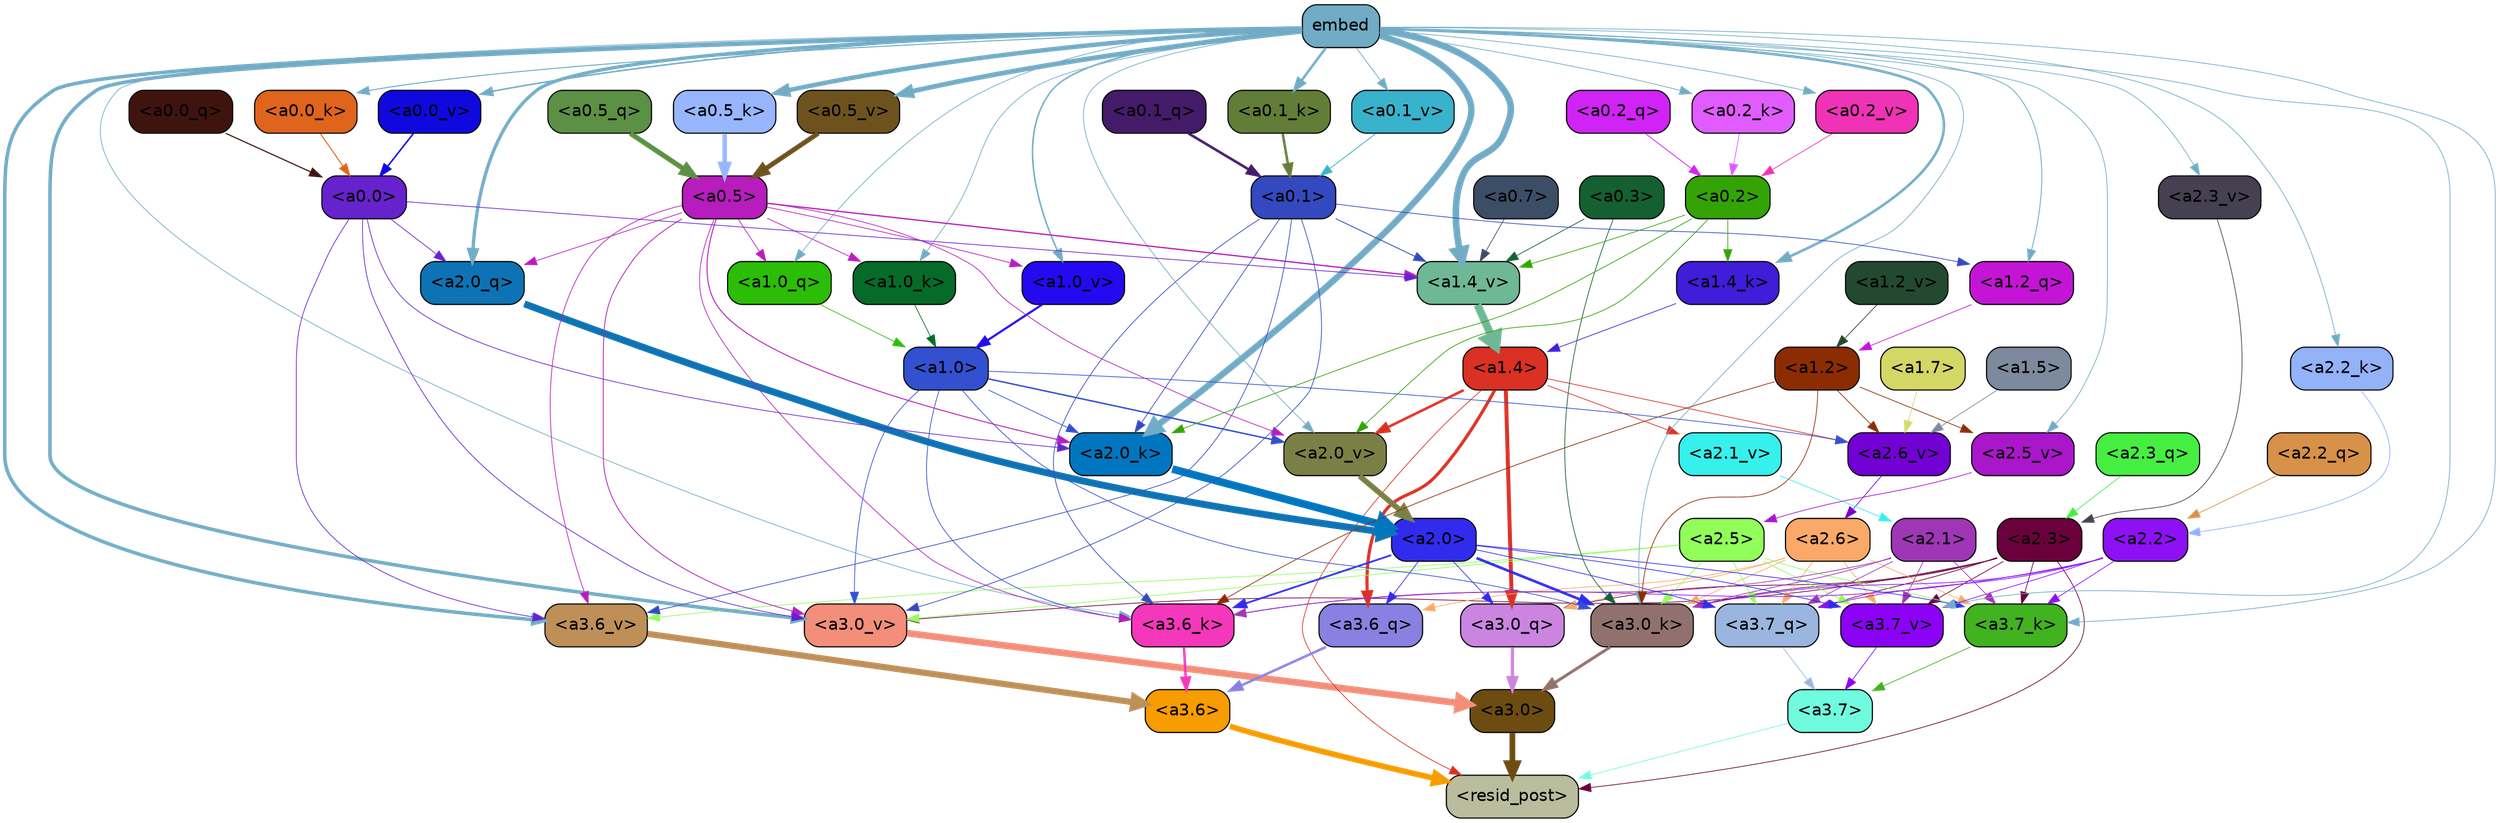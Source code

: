 strict digraph "" {
	graph [bgcolor=transparent,
		layout=dot,
		overlap=false,
		splines=true
	];
	"<a3.7>"	[color=black,
		fillcolor="#70fbde",
		fontname=Helvetica,
		shape=box,
		style="filled, rounded"];
	"<resid_post>"	[color=black,
		fillcolor="#b9bd9e",
		fontname=Helvetica,
		shape=box,
		style="filled, rounded"];
	"<a3.7>" -> "<resid_post>"	[color="#70fbde",
		penwidth=0.6];
	"<a3.6>"	[color=black,
		fillcolor="#f79c01",
		fontname=Helvetica,
		shape=box,
		style="filled, rounded"];
	"<a3.6>" -> "<resid_post>"	[color="#f79c01",
		penwidth=4.751612067222595];
	"<a3.0>"	[color=black,
		fillcolor="#6d4c12",
		fontname=Helvetica,
		shape=box,
		style="filled, rounded"];
	"<a3.0>" -> "<resid_post>"	[color="#6d4c12",
		penwidth=4.884142994880676];
	"<a2.3>"	[color=black,
		fillcolor="#6a013d",
		fontname=Helvetica,
		shape=box,
		style="filled, rounded"];
	"<a2.3>" -> "<resid_post>"	[color="#6a013d",
		penwidth=0.6];
	"<a3.7_q>"	[color=black,
		fillcolor="#9ab6df",
		fontname=Helvetica,
		shape=box,
		style="filled, rounded"];
	"<a2.3>" -> "<a3.7_q>"	[color="#6a013d",
		penwidth=0.6];
	"<a3.0_q>"	[color=black,
		fillcolor="#cb85e0",
		fontname=Helvetica,
		shape=box,
		style="filled, rounded"];
	"<a2.3>" -> "<a3.0_q>"	[color="#6a013d",
		penwidth=0.6];
	"<a3.7_k>"	[color=black,
		fillcolor="#41b220",
		fontname=Helvetica,
		shape=box,
		style="filled, rounded"];
	"<a2.3>" -> "<a3.7_k>"	[color="#6a013d",
		penwidth=0.6];
	"<a3.0_k>"	[color=black,
		fillcolor="#91716d",
		fontname=Helvetica,
		shape=box,
		style="filled, rounded"];
	"<a2.3>" -> "<a3.0_k>"	[color="#6a013d",
		penwidth=0.6];
	"<a3.7_v>"	[color=black,
		fillcolor="#8b02f6",
		fontname=Helvetica,
		shape=box,
		style="filled, rounded"];
	"<a2.3>" -> "<a3.7_v>"	[color="#6a013d",
		penwidth=0.6];
	"<a3.0_v>"	[color=black,
		fillcolor="#f28e7a",
		fontname=Helvetica,
		shape=box,
		style="filled, rounded"];
	"<a2.3>" -> "<a3.0_v>"	[color="#6a013d",
		penwidth=0.6];
	"<a1.4>"	[color=black,
		fillcolor="#db3024",
		fontname=Helvetica,
		shape=box,
		style="filled, rounded"];
	"<a1.4>" -> "<resid_post>"	[color="#db3024",
		penwidth=0.6];
	"<a3.6_q>"	[color=black,
		fillcolor="#8881e2",
		fontname=Helvetica,
		shape=box,
		style="filled, rounded"];
	"<a1.4>" -> "<a3.6_q>"	[color="#db3024",
		penwidth=2.6469622254371643];
	"<a1.4>" -> "<a3.0_q>"	[color="#db3024",
		penwidth=3.3040847778320312];
	"<a2.6_v>"	[color=black,
		fillcolor="#7201d4",
		fontname=Helvetica,
		shape=box,
		style="filled, rounded"];
	"<a1.4>" -> "<a2.6_v>"	[color="#db3024",
		penwidth=0.6];
	"<a2.1_v>"	[color=black,
		fillcolor="#35f0eb",
		fontname=Helvetica,
		shape=box,
		style="filled, rounded"];
	"<a1.4>" -> "<a2.1_v>"	[color="#db3024",
		penwidth=0.6];
	"<a2.0_v>"	[color=black,
		fillcolor="#7a8045",
		fontname=Helvetica,
		shape=box,
		style="filled, rounded"];
	"<a1.4>" -> "<a2.0_v>"	[color="#db3024",
		penwidth=2.1286070346832275];
	"<a3.7_q>" -> "<a3.7>"	[color="#9ab6df",
		penwidth=0.6];
	"<a3.6_q>" -> "<a3.6>"	[color="#8881e2",
		penwidth=2.091020345687866];
	"<a3.0_q>" -> "<a3.0>"	[color="#cb85e0",
		penwidth=2.7421876192092896];
	"<a3.7_k>" -> "<a3.7>"	[color="#41b220",
		penwidth=0.6];
	"<a3.6_k>"	[color=black,
		fillcolor="#f537bc",
		fontname=Helvetica,
		shape=box,
		style="filled, rounded"];
	"<a3.6_k>" -> "<a3.6>"	[color="#f537bc",
		penwidth=2.048597991466522];
	"<a3.0_k>" -> "<a3.0>"	[color="#91716d",
		penwidth=2.476402521133423];
	"<a3.7_v>" -> "<a3.7>"	[color="#8b02f6",
		penwidth=0.6];
	"<a3.6_v>"	[color=black,
		fillcolor="#be9058",
		fontname=Helvetica,
		shape=box,
		style="filled, rounded"];
	"<a3.6_v>" -> "<a3.6>"	[color="#be9058",
		penwidth=5.2550448179244995];
	"<a3.0_v>" -> "<a3.0>"	[color="#f28e7a",
		penwidth=5.652270674705505];
	"<a2.6>"	[color=black,
		fillcolor="#faa968",
		fontname=Helvetica,
		shape=box,
		style="filled, rounded"];
	"<a2.6>" -> "<a3.7_q>"	[color="#faa968",
		penwidth=0.6];
	"<a2.6>" -> "<a3.6_q>"	[color="#faa968",
		penwidth=0.6];
	"<a2.6>" -> "<a3.0_q>"	[color="#faa968",
		penwidth=0.6];
	"<a2.6>" -> "<a3.7_k>"	[color="#faa968",
		penwidth=0.6];
	"<a2.6>" -> "<a3.0_k>"	[color="#faa968",
		penwidth=0.6];
	"<a2.6>" -> "<a3.7_v>"	[color="#faa968",
		penwidth=0.6];
	"<a2.5>"	[color=black,
		fillcolor="#91fe5a",
		fontname=Helvetica,
		shape=box,
		style="filled, rounded"];
	"<a2.5>" -> "<a3.7_q>"	[color="#91fe5a",
		penwidth=0.6];
	"<a2.5>" -> "<a3.7_k>"	[color="#91fe5a",
		penwidth=0.6];
	"<a2.5>" -> "<a3.0_k>"	[color="#91fe5a",
		penwidth=0.6];
	"<a2.5>" -> "<a3.7_v>"	[color="#91fe5a",
		penwidth=0.6];
	"<a2.5>" -> "<a3.6_v>"	[color="#91fe5a",
		penwidth=0.6];
	"<a2.5>" -> "<a3.0_v>"	[color="#91fe5a",
		penwidth=0.6];
	"<a2.2>"	[color=black,
		fillcolor="#8d11f4",
		fontname=Helvetica,
		shape=box,
		style="filled, rounded"];
	"<a2.2>" -> "<a3.7_q>"	[color="#8d11f4",
		penwidth=0.6];
	"<a2.2>" -> "<a3.7_k>"	[color="#8d11f4",
		penwidth=0.6];
	"<a2.2>" -> "<a3.6_k>"	[color="#8d11f4",
		penwidth=0.6];
	"<a2.2>" -> "<a3.0_k>"	[color="#8d11f4",
		penwidth=0.6];
	"<a2.2>" -> "<a3.7_v>"	[color="#8d11f4",
		penwidth=0.6];
	"<a2.1>"	[color=black,
		fillcolor="#9f36b6",
		fontname=Helvetica,
		shape=box,
		style="filled, rounded"];
	"<a2.1>" -> "<a3.7_q>"	[color="#9f36b6",
		penwidth=0.6];
	"<a2.1>" -> "<a3.7_k>"	[color="#9f36b6",
		penwidth=0.6];
	"<a2.1>" -> "<a3.6_k>"	[color="#9f36b6",
		penwidth=0.6];
	"<a2.1>" -> "<a3.0_k>"	[color="#9f36b6",
		penwidth=0.6];
	"<a2.1>" -> "<a3.7_v>"	[color="#9f36b6",
		penwidth=0.6];
	"<a2.0>"	[color=black,
		fillcolor="#312bed",
		fontname=Helvetica,
		shape=box,
		style="filled, rounded"];
	"<a2.0>" -> "<a3.7_q>"	[color="#312bed",
		penwidth=0.6];
	"<a2.0>" -> "<a3.6_q>"	[color="#312bed",
		penwidth=0.6];
	"<a2.0>" -> "<a3.0_q>"	[color="#312bed",
		penwidth=0.6];
	"<a2.0>" -> "<a3.7_k>"	[color="#312bed",
		penwidth=0.6];
	"<a2.0>" -> "<a3.6_k>"	[color="#312bed",
		penwidth=1.4757367372512817];
	"<a2.0>" -> "<a3.0_k>"	[color="#312bed",
		penwidth=2.2137351036071777];
	"<a2.0>" -> "<a3.7_v>"	[color="#312bed",
		penwidth=0.6];
	embed	[color=black,
		fillcolor="#71abc5",
		fontname=Helvetica,
		shape=box,
		style="filled, rounded"];
	embed -> "<a3.7_k>"	[color="#71abc5",
		penwidth=0.6];
	embed -> "<a3.6_k>"	[color="#71abc5",
		penwidth=0.6];
	embed -> "<a3.0_k>"	[color="#71abc5",
		penwidth=0.6];
	embed -> "<a3.7_v>"	[color="#71abc5",
		penwidth=0.6];
	embed -> "<a3.6_v>"	[color="#71abc5",
		penwidth=2.9582033157348633];
	embed -> "<a3.0_v>"	[color="#71abc5",
		penwidth=2.972973108291626];
	"<a2.0_q>"	[color=black,
		fillcolor="#0e73b4",
		fontname=Helvetica,
		shape=box,
		style="filled, rounded"];
	embed -> "<a2.0_q>"	[color="#71abc5",
		penwidth=2.7699792869389057];
	"<a2.2_k>"	[color=black,
		fillcolor="#93b2f7",
		fontname=Helvetica,
		shape=box,
		style="filled, rounded"];
	embed -> "<a2.2_k>"	[color="#71abc5",
		penwidth=0.6];
	"<a2.0_k>"	[color=black,
		fillcolor="#0176c0",
		fontname=Helvetica,
		shape=box,
		style="filled, rounded"];
	embed -> "<a2.0_k>"	[color="#71abc5",
		penwidth=5.362775564193726];
	"<a2.5_v>"	[color=black,
		fillcolor="#aa16c9",
		fontname=Helvetica,
		shape=box,
		style="filled, rounded"];
	embed -> "<a2.5_v>"	[color="#71abc5",
		penwidth=0.6];
	"<a2.3_v>"	[color=black,
		fillcolor="#454151",
		fontname=Helvetica,
		shape=box,
		style="filled, rounded"];
	embed -> "<a2.3_v>"	[color="#71abc5",
		penwidth=0.6];
	embed -> "<a2.0_v>"	[color="#71abc5",
		penwidth=0.6];
	"<a1.2_q>"	[color=black,
		fillcolor="#c415d6",
		fontname=Helvetica,
		shape=box,
		style="filled, rounded"];
	embed -> "<a1.2_q>"	[color="#71abc5",
		penwidth=0.7193574905395508];
	"<a1.0_q>"	[color=black,
		fillcolor="#2bbd07",
		fontname=Helvetica,
		shape=box,
		style="filled, rounded"];
	embed -> "<a1.0_q>"	[color="#71abc5",
		penwidth=0.6];
	"<a1.4_k>"	[color=black,
		fillcolor="#3f1dd9",
		fontname=Helvetica,
		shape=box,
		style="filled, rounded"];
	embed -> "<a1.4_k>"	[color="#71abc5",
		penwidth=2.147887945175171];
	"<a1.0_k>"	[color=black,
		fillcolor="#066a29",
		fontname=Helvetica,
		shape=box,
		style="filled, rounded"];
	embed -> "<a1.0_k>"	[color="#71abc5",
		penwidth=0.6];
	"<a1.4_v>"	[color=black,
		fillcolor="#6eb895",
		fontname=Helvetica,
		shape=box,
		style="filled, rounded"];
	embed -> "<a1.4_v>"	[color="#71abc5",
		penwidth=5.545122385025024];
	"<a1.0_v>"	[color=black,
		fillcolor="#230af0",
		fontname=Helvetica,
		shape=box,
		style="filled, rounded"];
	embed -> "<a1.0_v>"	[color="#71abc5",
		penwidth=1.26444411277771];
	"<a0.5_k>"	[color=black,
		fillcolor="#98b6fe",
		fontname=Helvetica,
		shape=box,
		style="filled, rounded"];
	embed -> "<a0.5_k>"	[color="#71abc5",
		penwidth=3.7556475400924683];
	"<a0.2_k>"	[color=black,
		fillcolor="#e05cff",
		fontname=Helvetica,
		shape=box,
		style="filled, rounded"];
	embed -> "<a0.2_k>"	[color="#71abc5",
		penwidth=0.6];
	"<a0.1_k>"	[color=black,
		fillcolor="#627d37",
		fontname=Helvetica,
		shape=box,
		style="filled, rounded"];
	embed -> "<a0.1_k>"	[color="#71abc5",
		penwidth=2.072890520095825];
	"<a0.0_k>"	[color=black,
		fillcolor="#df641c",
		fontname=Helvetica,
		shape=box,
		style="filled, rounded"];
	embed -> "<a0.0_k>"	[color="#71abc5",
		penwidth=0.8285634517669678];
	"<a0.5_v>"	[color=black,
		fillcolor="#6e521e",
		fontname=Helvetica,
		shape=box,
		style="filled, rounded"];
	embed -> "<a0.5_v>"	[color="#71abc5",
		penwidth=3.991437017917633];
	"<a0.2_v>"	[color=black,
		fillcolor="#ef32b6",
		fontname=Helvetica,
		shape=box,
		style="filled, rounded"];
	embed -> "<a0.2_v>"	[color="#71abc5",
		penwidth=0.6];
	"<a0.1_v>"	[color=black,
		fillcolor="#39b2cb",
		fontname=Helvetica,
		shape=box,
		style="filled, rounded"];
	embed -> "<a0.1_v>"	[color="#71abc5",
		penwidth=0.6634087562561035];
	"<a0.0_v>"	[color=black,
		fillcolor="#1009de",
		fontname=Helvetica,
		shape=box,
		style="filled, rounded"];
	embed -> "<a0.0_v>"	[color="#71abc5",
		penwidth=1.2436447143554688];
	"<a1.2>"	[color=black,
		fillcolor="#8c2c03",
		fontname=Helvetica,
		shape=box,
		style="filled, rounded"];
	"<a1.2>" -> "<a3.6_k>"	[color="#8c2c03",
		penwidth=0.6];
	"<a1.2>" -> "<a3.0_k>"	[color="#8c2c03",
		penwidth=0.6];
	"<a1.2>" -> "<a2.6_v>"	[color="#8c2c03",
		penwidth=0.6];
	"<a1.2>" -> "<a2.5_v>"	[color="#8c2c03",
		penwidth=0.6];
	"<a1.0>"	[color=black,
		fillcolor="#3250cf",
		fontname=Helvetica,
		shape=box,
		style="filled, rounded"];
	"<a1.0>" -> "<a3.6_k>"	[color="#3250cf",
		penwidth=0.6];
	"<a1.0>" -> "<a3.0_k>"	[color="#3250cf",
		penwidth=0.6];
	"<a1.0>" -> "<a3.0_v>"	[color="#3250cf",
		penwidth=0.6];
	"<a1.0>" -> "<a2.0_k>"	[color="#3250cf",
		penwidth=0.6];
	"<a1.0>" -> "<a2.6_v>"	[color="#3250cf",
		penwidth=0.6];
	"<a1.0>" -> "<a2.0_v>"	[color="#3250cf",
		penwidth=1.2240618467330933];
	"<a0.5>"	[color=black,
		fillcolor="#b71cbc",
		fontname=Helvetica,
		shape=box,
		style="filled, rounded"];
	"<a0.5>" -> "<a3.6_k>"	[color="#b71cbc",
		penwidth=0.6];
	"<a0.5>" -> "<a3.6_v>"	[color="#b71cbc",
		penwidth=0.6];
	"<a0.5>" -> "<a3.0_v>"	[color="#b71cbc",
		penwidth=0.6790935099124908];
	"<a0.5>" -> "<a2.0_q>"	[color="#b71cbc",
		penwidth=0.6];
	"<a0.5>" -> "<a2.0_k>"	[color="#b71cbc",
		penwidth=0.7897988557815552];
	"<a0.5>" -> "<a2.0_v>"	[color="#b71cbc",
		penwidth=0.6];
	"<a0.5>" -> "<a1.0_q>"	[color="#b71cbc",
		penwidth=0.6];
	"<a0.5>" -> "<a1.0_k>"	[color="#b71cbc",
		penwidth=0.6];
	"<a0.5>" -> "<a1.4_v>"	[color="#b71cbc",
		penwidth=1.0479987859725952];
	"<a0.5>" -> "<a1.0_v>"	[color="#b71cbc",
		penwidth=0.6];
	"<a0.1>"	[color=black,
		fillcolor="#3449bf",
		fontname=Helvetica,
		shape=box,
		style="filled, rounded"];
	"<a0.1>" -> "<a3.6_k>"	[color="#3449bf",
		penwidth=0.6];
	"<a0.1>" -> "<a3.6_v>"	[color="#3449bf",
		penwidth=0.6];
	"<a0.1>" -> "<a3.0_v>"	[color="#3449bf",
		penwidth=0.6];
	"<a0.1>" -> "<a2.0_k>"	[color="#3449bf",
		penwidth=0.6];
	"<a0.1>" -> "<a1.2_q>"	[color="#3449bf",
		penwidth=0.6];
	"<a0.1>" -> "<a1.4_v>"	[color="#3449bf",
		penwidth=0.7031502723693848];
	"<a0.3>"	[color=black,
		fillcolor="#146031",
		fontname=Helvetica,
		shape=box,
		style="filled, rounded"];
	"<a0.3>" -> "<a3.0_k>"	[color="#146031",
		penwidth=0.6];
	"<a0.3>" -> "<a1.4_v>"	[color="#146031",
		penwidth=0.6];
	"<a0.0>"	[color=black,
		fillcolor="#6622cc",
		fontname=Helvetica,
		shape=box,
		style="filled, rounded"];
	"<a0.0>" -> "<a3.6_v>"	[color="#6622cc",
		penwidth=0.6];
	"<a0.0>" -> "<a3.0_v>"	[color="#6622cc",
		penwidth=0.6];
	"<a0.0>" -> "<a2.0_q>"	[color="#6622cc",
		penwidth=0.6];
	"<a0.0>" -> "<a2.0_k>"	[color="#6622cc",
		penwidth=0.6];
	"<a0.0>" -> "<a1.4_v>"	[color="#6622cc",
		penwidth=0.6];
	"<a2.3_q>"	[color=black,
		fillcolor="#46ee42",
		fontname=Helvetica,
		shape=box,
		style="filled, rounded"];
	"<a2.3_q>" -> "<a2.3>"	[color="#46ee42",
		penwidth=0.6];
	"<a2.2_q>"	[color=black,
		fillcolor="#d79148",
		fontname=Helvetica,
		shape=box,
		style="filled, rounded"];
	"<a2.2_q>" -> "<a2.2>"	[color="#d79148",
		penwidth=0.6];
	"<a2.0_q>" -> "<a2.0>"	[color="#0e73b4",
		penwidth=5.819834470748901];
	"<a2.2_k>" -> "<a2.2>"	[color="#93b2f7",
		penwidth=0.6];
	"<a2.0_k>" -> "<a2.0>"	[color="#0176c0",
		penwidth=6.470837593078613];
	"<a2.6_v>" -> "<a2.6>"	[color="#7201d4",
		penwidth=0.6];
	"<a2.5_v>" -> "<a2.5>"	[color="#aa16c9",
		penwidth=0.6];
	"<a2.3_v>" -> "<a2.3>"	[color="#454151",
		penwidth=0.6];
	"<a2.1_v>" -> "<a2.1>"	[color="#35f0eb",
		penwidth=0.6];
	"<a2.0_v>" -> "<a2.0>"	[color="#7a8045",
		penwidth=4.5950857400894165];
	"<a0.2>"	[color=black,
		fillcolor="#33a305",
		fontname=Helvetica,
		shape=box,
		style="filled, rounded"];
	"<a0.2>" -> "<a2.0_k>"	[color="#33a305",
		penwidth=0.6];
	"<a0.2>" -> "<a2.0_v>"	[color="#33a305",
		penwidth=0.6];
	"<a0.2>" -> "<a1.4_k>"	[color="#33a305",
		penwidth=0.6];
	"<a0.2>" -> "<a1.4_v>"	[color="#33a305",
		penwidth=0.6];
	"<a1.7>"	[color=black,
		fillcolor="#d3d766",
		fontname=Helvetica,
		shape=box,
		style="filled, rounded"];
	"<a1.7>" -> "<a2.6_v>"	[color="#d3d766",
		penwidth=0.6];
	"<a1.5>"	[color=black,
		fillcolor="#7d899d",
		fontname=Helvetica,
		shape=box,
		style="filled, rounded"];
	"<a1.5>" -> "<a2.6_v>"	[color="#7d899d",
		penwidth=0.6];
	"<a1.2_q>" -> "<a1.2>"	[color="#c415d6",
		penwidth=0.6];
	"<a1.0_q>" -> "<a1.0>"	[color="#2bbd07",
		penwidth=0.6];
	"<a1.4_k>" -> "<a1.4>"	[color="#3f1dd9",
		penwidth=0.6];
	"<a1.0_k>" -> "<a1.0>"	[color="#066a29",
		penwidth=0.6];
	"<a1.4_v>" -> "<a1.4>"	[color="#6eb895",
		penwidth=6.635385513305664];
	"<a1.2_v>"	[color=black,
		fillcolor="#234930",
		fontname=Helvetica,
		shape=box,
		style="filled, rounded"];
	"<a1.2_v>" -> "<a1.2>"	[color="#234930",
		penwidth=0.6];
	"<a1.0_v>" -> "<a1.0>"	[color="#230af0",
		penwidth=1.807669460773468];
	"<a0.7>"	[color=black,
		fillcolor="#3c4e66",
		fontname=Helvetica,
		shape=box,
		style="filled, rounded"];
	"<a0.7>" -> "<a1.4_v>"	[color="#3c4e66",
		penwidth=0.6];
	"<a0.5_q>"	[color=black,
		fillcolor="#5c9044",
		fontname=Helvetica,
		shape=box,
		style="filled, rounded"];
	"<a0.5_q>" -> "<a0.5>"	[color="#5c9044",
		penwidth=4.201210081577301];
	"<a0.2_q>"	[color=black,
		fillcolor="#d023f5",
		fontname=Helvetica,
		shape=box,
		style="filled, rounded"];
	"<a0.2_q>" -> "<a0.2>"	[color="#d023f5",
		penwidth=0.6669397354125977];
	"<a0.1_q>"	[color=black,
		fillcolor="#441b69",
		fontname=Helvetica,
		shape=box,
		style="filled, rounded"];
	"<a0.1_q>" -> "<a0.1>"	[color="#441b69",
		penwidth=2.1428754329681396];
	"<a0.0_q>"	[color=black,
		fillcolor="#3f140f",
		fontname=Helvetica,
		shape=box,
		style="filled, rounded"];
	"<a0.0_q>" -> "<a0.0>"	[color="#3f140f",
		penwidth=0.9431536197662354];
	"<a0.5_k>" -> "<a0.5>"	[color="#98b6fe",
		penwidth=3.780391812324524];
	"<a0.2_k>" -> "<a0.2>"	[color="#e05cff",
		penwidth=0.6];
	"<a0.1_k>" -> "<a0.1>"	[color="#627d37",
		penwidth=2.0809476375579834];
	"<a0.0_k>" -> "<a0.0>"	[color="#df641c",
		penwidth=0.8123311996459961];
	"<a0.5_v>" -> "<a0.5>"	[color="#6e521e",
		penwidth=4.0294036865234375];
	"<a0.2_v>" -> "<a0.2>"	[color="#ef32b6",
		penwidth=0.6];
	"<a0.1_v>" -> "<a0.1>"	[color="#39b2cb",
		penwidth=0.6631441116333008];
	"<a0.0_v>" -> "<a0.0>"	[color="#1009de",
		penwidth=1.2803640365600586];
}
